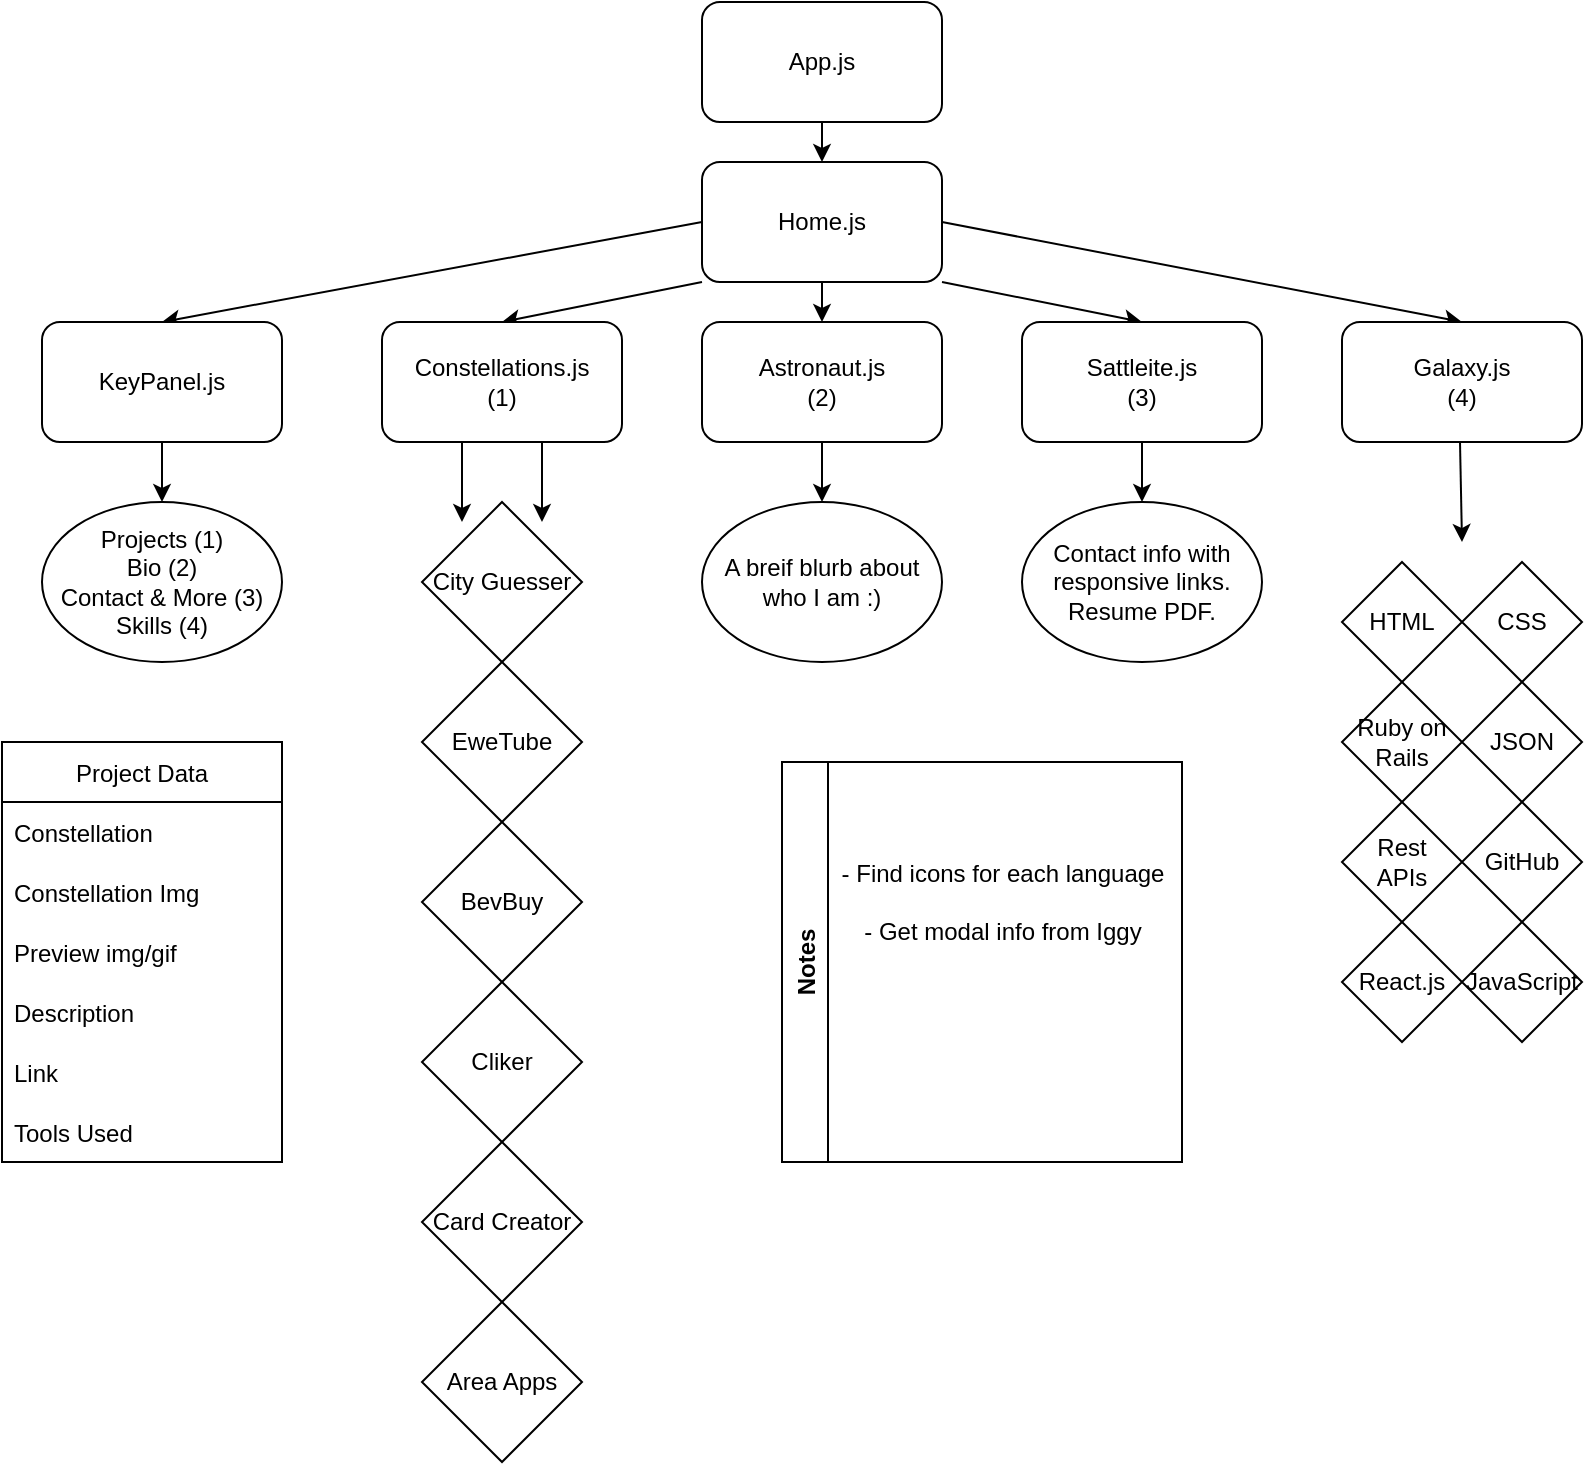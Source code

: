 <mxfile>
    <diagram id="PQwZmU76MkONvGR0VpDi" name="Page-1">
        <mxGraphModel dx="801" dy="477" grid="1" gridSize="10" guides="1" tooltips="1" connect="1" arrows="1" fold="1" page="1" pageScale="1" pageWidth="850" pageHeight="1100" math="0" shadow="0">
            <root>
                <mxCell id="0"/>
                <mxCell id="1" parent="0"/>
                <mxCell id="47" style="edgeStyle=none;html=1;" edge="1" parent="1" source="3" target="4">
                    <mxGeometry relative="1" as="geometry"/>
                </mxCell>
                <mxCell id="3" value="App.js" style="rounded=1;whiteSpace=wrap;html=1;" vertex="1" parent="1">
                    <mxGeometry x="360" y="20" width="120" height="60" as="geometry"/>
                </mxCell>
                <mxCell id="11" style="edgeStyle=none;html=1;exitX=0;exitY=0.5;exitDx=0;exitDy=0;entryX=0.5;entryY=0;entryDx=0;entryDy=0;" edge="1" parent="1" source="4" target="10">
                    <mxGeometry relative="1" as="geometry"/>
                </mxCell>
                <mxCell id="12" style="edgeStyle=none;html=1;exitX=0;exitY=1;exitDx=0;exitDy=0;entryX=0.5;entryY=0;entryDx=0;entryDy=0;" edge="1" parent="1" source="4" target="5">
                    <mxGeometry relative="1" as="geometry"/>
                </mxCell>
                <mxCell id="13" style="edgeStyle=none;html=1;exitX=0.5;exitY=1;exitDx=0;exitDy=0;entryX=0.5;entryY=0;entryDx=0;entryDy=0;" edge="1" parent="1" source="4" target="8">
                    <mxGeometry relative="1" as="geometry"/>
                </mxCell>
                <mxCell id="15" style="edgeStyle=none;html=1;exitX=1;exitY=1;exitDx=0;exitDy=0;entryX=0.5;entryY=0;entryDx=0;entryDy=0;" edge="1" parent="1" source="4" target="7">
                    <mxGeometry relative="1" as="geometry"/>
                </mxCell>
                <mxCell id="16" style="edgeStyle=none;html=1;exitX=1;exitY=0.5;exitDx=0;exitDy=0;entryX=0.5;entryY=0;entryDx=0;entryDy=0;" edge="1" parent="1" source="4" target="9">
                    <mxGeometry relative="1" as="geometry"/>
                </mxCell>
                <mxCell id="4" value="Home.js" style="rounded=1;whiteSpace=wrap;html=1;" vertex="1" parent="1">
                    <mxGeometry x="360" y="100" width="120" height="60" as="geometry"/>
                </mxCell>
                <mxCell id="5" value="Constellations.js&lt;br&gt;(1)" style="rounded=1;whiteSpace=wrap;html=1;" vertex="1" parent="1">
                    <mxGeometry x="200" y="180" width="120" height="60" as="geometry"/>
                </mxCell>
                <mxCell id="37" style="edgeStyle=none;html=1;entryX=0.5;entryY=0;entryDx=0;entryDy=0;" edge="1" parent="1" source="7" target="36">
                    <mxGeometry relative="1" as="geometry"/>
                </mxCell>
                <mxCell id="7" value="Sattleite.js&lt;br&gt;(3)" style="rounded=1;whiteSpace=wrap;html=1;" vertex="1" parent="1">
                    <mxGeometry x="520" y="180" width="120" height="60" as="geometry"/>
                </mxCell>
                <mxCell id="35" style="edgeStyle=none;html=1;entryX=0.5;entryY=0;entryDx=0;entryDy=0;" edge="1" parent="1" source="8" target="34">
                    <mxGeometry relative="1" as="geometry"/>
                </mxCell>
                <mxCell id="8" value="Astronaut.js&lt;br&gt;(2)" style="rounded=1;whiteSpace=wrap;html=1;" vertex="1" parent="1">
                    <mxGeometry x="360" y="180" width="120" height="60" as="geometry"/>
                </mxCell>
                <mxCell id="9" value="Galaxy.js&lt;br&gt;(4)" style="rounded=1;whiteSpace=wrap;html=1;" vertex="1" parent="1">
                    <mxGeometry x="680" y="180" width="120" height="60" as="geometry"/>
                </mxCell>
                <mxCell id="20" style="edgeStyle=none;html=1;entryX=0.5;entryY=0;entryDx=0;entryDy=0;" edge="1" parent="1" source="10" target="19">
                    <mxGeometry relative="1" as="geometry"/>
                </mxCell>
                <mxCell id="10" value="KeyPanel.js" style="rounded=1;whiteSpace=wrap;html=1;" vertex="1" parent="1">
                    <mxGeometry x="30" y="180" width="120" height="60" as="geometry"/>
                </mxCell>
                <mxCell id="19" value="Projects (1)&lt;br&gt;Bio (2)&lt;br&gt;Contact &amp;amp; More (3)&lt;br&gt;Skills (4)" style="ellipse;whiteSpace=wrap;html=1;" vertex="1" parent="1">
                    <mxGeometry x="30" y="270" width="120" height="80" as="geometry"/>
                </mxCell>
                <mxCell id="21" value="City Guesser" style="rhombus;whiteSpace=wrap;html=1;" vertex="1" parent="1">
                    <mxGeometry x="220" y="270" width="80" height="80" as="geometry"/>
                </mxCell>
                <mxCell id="22" value="EweTube" style="rhombus;whiteSpace=wrap;html=1;" vertex="1" parent="1">
                    <mxGeometry x="220" y="350" width="80" height="80" as="geometry"/>
                </mxCell>
                <mxCell id="23" value="BevBuy" style="rhombus;whiteSpace=wrap;html=1;" vertex="1" parent="1">
                    <mxGeometry x="220" y="430" width="80" height="80" as="geometry"/>
                </mxCell>
                <mxCell id="24" value="Cliker" style="rhombus;whiteSpace=wrap;html=1;" vertex="1" parent="1">
                    <mxGeometry x="220" y="510" width="80" height="80" as="geometry"/>
                </mxCell>
                <mxCell id="25" value="Card Creator" style="rhombus;whiteSpace=wrap;html=1;" vertex="1" parent="1">
                    <mxGeometry x="220" y="590" width="80" height="80" as="geometry"/>
                </mxCell>
                <mxCell id="26" value="Area Apps" style="rhombus;whiteSpace=wrap;html=1;" vertex="1" parent="1">
                    <mxGeometry x="220" y="670" width="80" height="80" as="geometry"/>
                </mxCell>
                <mxCell id="28" value="" style="endArrow=classic;html=1;" edge="1" parent="1">
                    <mxGeometry relative="1" as="geometry">
                        <mxPoint x="240" y="240" as="sourcePoint"/>
                        <mxPoint x="240" y="280" as="targetPoint"/>
                        <Array as="points"/>
                    </mxGeometry>
                </mxCell>
                <mxCell id="30" value="" style="endArrow=classic;html=1;" edge="1" parent="1">
                    <mxGeometry relative="1" as="geometry">
                        <mxPoint x="280" y="240" as="sourcePoint"/>
                        <mxPoint x="280" y="280" as="targetPoint"/>
                        <Array as="points"/>
                    </mxGeometry>
                </mxCell>
                <mxCell id="34" value="A breif blurb about who I am :)" style="ellipse;whiteSpace=wrap;html=1;" vertex="1" parent="1">
                    <mxGeometry x="360" y="270" width="120" height="80" as="geometry"/>
                </mxCell>
                <mxCell id="36" value="Contact info with responsive links.&lt;br&gt;Resume PDF.&lt;br&gt;" style="ellipse;whiteSpace=wrap;html=1;" vertex="1" parent="1">
                    <mxGeometry x="520" y="270" width="120" height="80" as="geometry"/>
                </mxCell>
                <mxCell id="38" value="React.js" style="rhombus;whiteSpace=wrap;html=1;" vertex="1" parent="1">
                    <mxGeometry x="680" y="480" width="60" height="60" as="geometry"/>
                </mxCell>
                <mxCell id="40" value="JavaScript" style="rhombus;whiteSpace=wrap;html=1;" vertex="1" parent="1">
                    <mxGeometry x="740" y="480" width="60" height="60" as="geometry"/>
                </mxCell>
                <mxCell id="41" value="HTML&lt;span style=&quot;color: rgba(0 , 0 , 0 , 0) ; font-family: monospace ; font-size: 0px&quot;&gt;%3CmxGraphModel%3E%3Croot%3E%3CmxCell%20id%3D%220%22%2F%3E%3CmxCell%20id%3D%221%22%20parent%3D%220%22%2F%3E%3CmxCell%20id%3D%222%22%20value%3D%22React.js%22%20style%3D%22rhombus%3BwhiteSpace%3Dwrap%3Bhtml%3D1%3B%22%20vertex%3D%221%22%20parent%3D%221%22%3E%3CmxGeometry%20x%3D%22680%22%20y%3D%22240%22%20width%3D%2260%22%20height%3D%2260%22%20as%3D%22geometry%22%2F%3E%3C%2FmxCell%3E%3C%2Froot%3E%3C%2FmxGraphModel%3E&lt;/span&gt;" style="rhombus;whiteSpace=wrap;html=1;" vertex="1" parent="1">
                    <mxGeometry x="680" y="300" width="60" height="60" as="geometry"/>
                </mxCell>
                <mxCell id="42" value="CSS" style="rhombus;whiteSpace=wrap;html=1;" vertex="1" parent="1">
                    <mxGeometry x="740" y="300" width="60" height="60" as="geometry"/>
                </mxCell>
                <mxCell id="43" value="Ruby on Rails" style="rhombus;whiteSpace=wrap;html=1;" vertex="1" parent="1">
                    <mxGeometry x="680" y="360" width="60" height="60" as="geometry"/>
                </mxCell>
                <mxCell id="44" value="JSON" style="rhombus;whiteSpace=wrap;html=1;" vertex="1" parent="1">
                    <mxGeometry x="740" y="360" width="60" height="60" as="geometry"/>
                </mxCell>
                <mxCell id="45" value="Rest&lt;br&gt;APIs" style="rhombus;whiteSpace=wrap;html=1;" vertex="1" parent="1">
                    <mxGeometry x="680" y="420" width="60" height="60" as="geometry"/>
                </mxCell>
                <mxCell id="46" value="GitHub" style="rhombus;whiteSpace=wrap;html=1;" vertex="1" parent="1">
                    <mxGeometry x="740" y="420" width="60" height="60" as="geometry"/>
                </mxCell>
                <mxCell id="48" style="edgeStyle=none;html=1;" edge="1" parent="1">
                    <mxGeometry relative="1" as="geometry">
                        <mxPoint x="739" y="240" as="sourcePoint"/>
                        <mxPoint x="740" y="290" as="targetPoint"/>
                    </mxGeometry>
                </mxCell>
                <mxCell id="49" value="Project Data" style="swimlane;fontStyle=0;childLayout=stackLayout;horizontal=1;startSize=30;horizontalStack=0;resizeParent=1;resizeParentMax=0;resizeLast=0;collapsible=1;marginBottom=0;" vertex="1" parent="1">
                    <mxGeometry x="10" y="390" width="140" height="210" as="geometry"/>
                </mxCell>
                <mxCell id="50" value="Constellation" style="text;strokeColor=none;fillColor=none;align=left;verticalAlign=middle;spacingLeft=4;spacingRight=4;overflow=hidden;points=[[0,0.5],[1,0.5]];portConstraint=eastwest;rotatable=0;" vertex="1" parent="49">
                    <mxGeometry y="30" width="140" height="30" as="geometry"/>
                </mxCell>
                <mxCell id="51" value="Constellation Img" style="text;strokeColor=none;fillColor=none;align=left;verticalAlign=middle;spacingLeft=4;spacingRight=4;overflow=hidden;points=[[0,0.5],[1,0.5]];portConstraint=eastwest;rotatable=0;" vertex="1" parent="49">
                    <mxGeometry y="60" width="140" height="30" as="geometry"/>
                </mxCell>
                <mxCell id="53" value="Preview img/gif" style="text;strokeColor=none;fillColor=none;align=left;verticalAlign=middle;spacingLeft=4;spacingRight=4;overflow=hidden;points=[[0,0.5],[1,0.5]];portConstraint=eastwest;rotatable=0;" vertex="1" parent="49">
                    <mxGeometry y="90" width="140" height="30" as="geometry"/>
                </mxCell>
                <mxCell id="52" value="Description" style="text;strokeColor=none;fillColor=none;align=left;verticalAlign=middle;spacingLeft=4;spacingRight=4;overflow=hidden;points=[[0,0.5],[1,0.5]];portConstraint=eastwest;rotatable=0;" vertex="1" parent="49">
                    <mxGeometry y="120" width="140" height="30" as="geometry"/>
                </mxCell>
                <mxCell id="54" value="Link" style="text;strokeColor=none;fillColor=none;align=left;verticalAlign=middle;spacingLeft=4;spacingRight=4;overflow=hidden;points=[[0,0.5],[1,0.5]];portConstraint=eastwest;rotatable=0;" vertex="1" parent="49">
                    <mxGeometry y="150" width="140" height="30" as="geometry"/>
                </mxCell>
                <mxCell id="55" value="Tools Used" style="text;strokeColor=none;fillColor=none;align=left;verticalAlign=middle;spacingLeft=4;spacingRight=4;overflow=hidden;points=[[0,0.5],[1,0.5]];portConstraint=eastwest;rotatable=0;" vertex="1" parent="49">
                    <mxGeometry y="180" width="140" height="30" as="geometry"/>
                </mxCell>
                <mxCell id="59" value="" style="group" vertex="1" connectable="0" parent="1">
                    <mxGeometry x="400" y="400" width="205" height="200" as="geometry"/>
                </mxCell>
                <mxCell id="57" value="Notes" style="swimlane;horizontal=0;" vertex="1" parent="59">
                    <mxGeometry width="200" height="200" as="geometry"/>
                </mxCell>
                <mxCell id="58" value="- Find icons for each language&lt;br&gt;&lt;br&gt;- Get modal info from Iggy" style="text;html=1;align=center;verticalAlign=middle;resizable=0;points=[];autosize=1;strokeColor=none;fillColor=none;" vertex="1" parent="57">
                    <mxGeometry x="20" y="45" width="180" height="50" as="geometry"/>
                </mxCell>
            </root>
        </mxGraphModel>
    </diagram>
</mxfile>